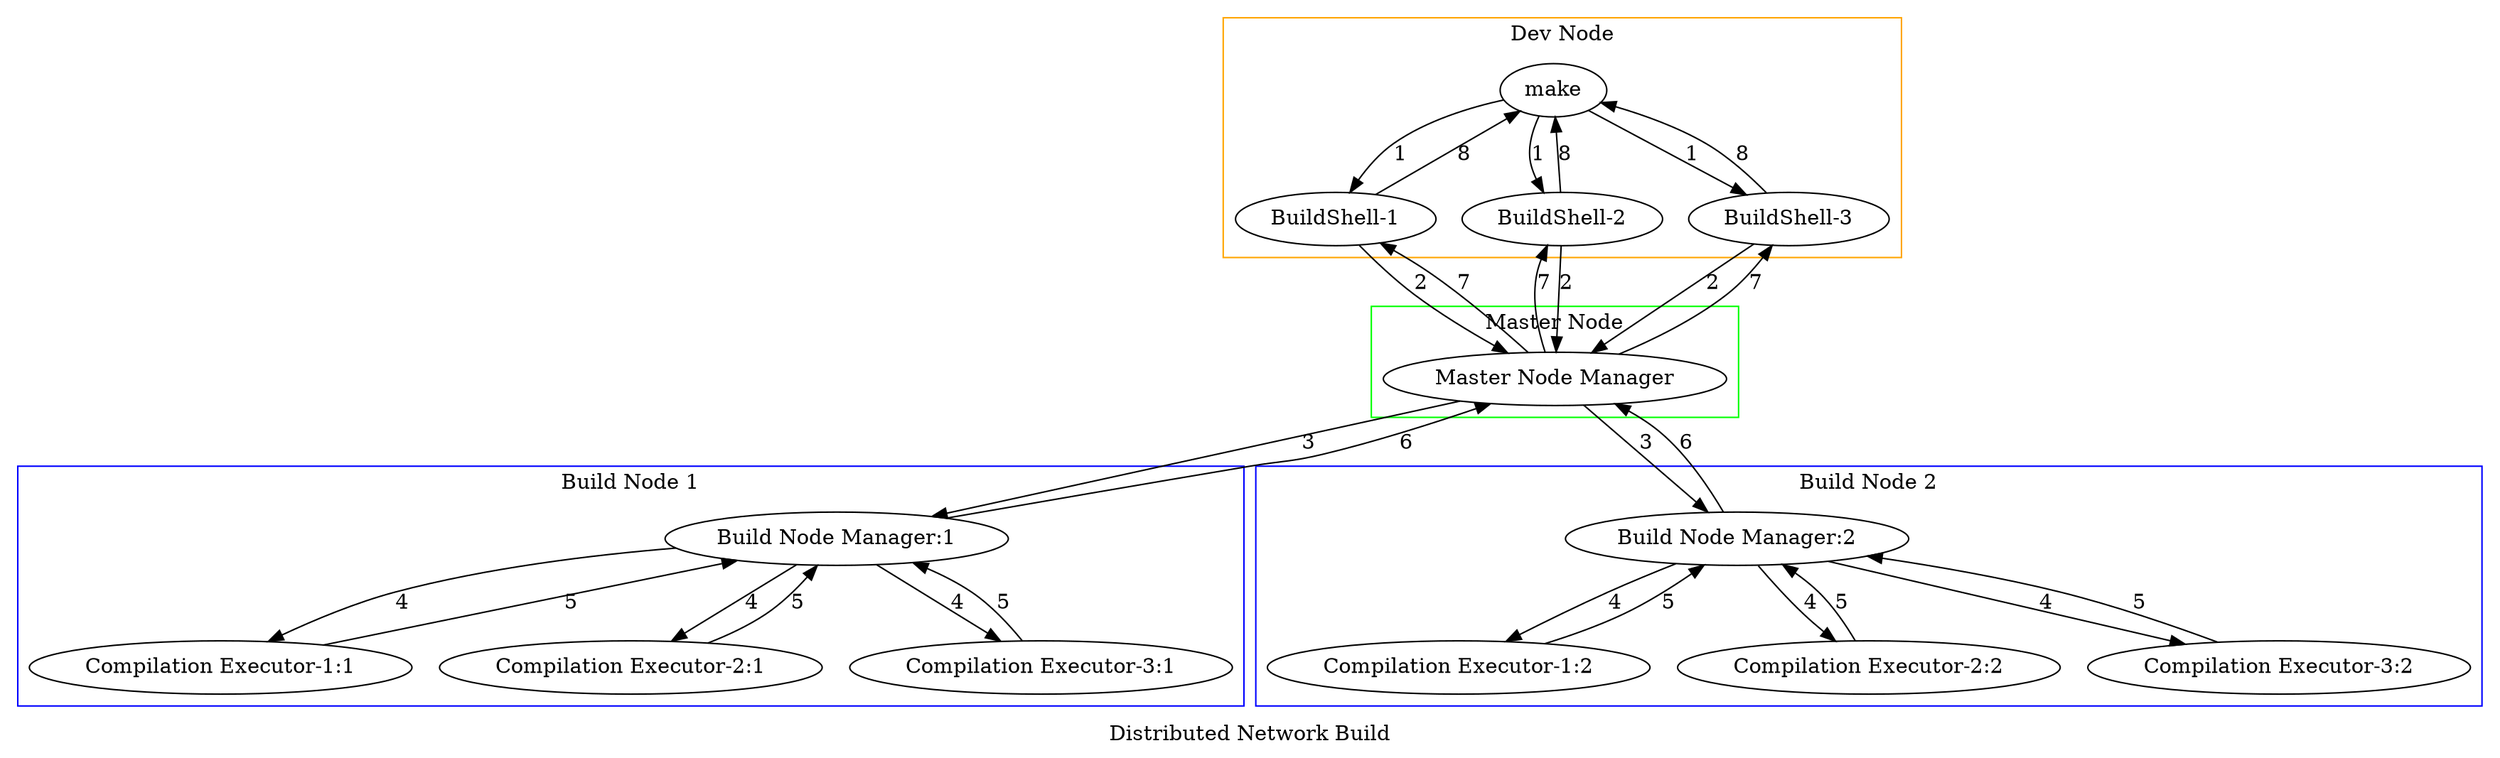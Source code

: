Digraph G {
   //size = "10,10"
   //dpi=600
   label = "Distributed Network Build"
   overlap=scale
   //clusterrank = local

   subgraph clusterDevNode {
      color = orange
      label = "Dev Node"

      "make"
      "BuildShell-1"
      "BuildShell-2"
      "BuildShell-3"
   }

   subgraph clusterMasterNode {
      color = green
      label = "Master Node"
      size = "2,2"

      "Master Node Manager"
   }

   subgraph clusterBuildNode1 {
      color = blue
      label = "Build Node 1"

      "Build Node Manager:1"
      "Compilation Executor-1:1"
      "Compilation Executor-2:1"
      "Compilation Executor-3:1"
   }

   subgraph clusterBuildNode2 {
      color = blue
      label = "Build Node 2"

      "Build Node Manager:2"
      "Compilation Executor-1:2"
      "Compilation Executor-2:2"
      "Compilation Executor-3:2"
   }

/*
   subgraph clusterBuildNode3 {
      color = blue
      label = "Build Node 3"

      "Build Node Manager:3"
      "Compilation Executor-1:3"
      "Compilation Executor-2:3"
      "Compilation Executor-3:3"
   }
*/

   "make" -> "BuildShell-1" [label=1]
   "make" -> "BuildShell-2" [label=1]
   "make" -> "BuildShell-3" [label=1]
   "BuildShell-1" -> "Master Node Manager" [label=2]
   "BuildShell-2" -> "Master Node Manager" [label=2]
   "BuildShell-3" -> "Master Node Manager" [label=2]
   "Master Node Manager" -> "Build Node Manager:1" [label=3]
   "Master Node Manager" -> "Build Node Manager:2" [label=3]
   //"Master Node Manager" -> "Build Node Manager:3" [label=3]
   "Build Node Manager:1" -> "Compilation Executor-1:1" [label=4]
   "Build Node Manager:1" -> "Compilation Executor-2:1" [label=4]
   "Build Node Manager:1" -> "Compilation Executor-3:1" [label=4]
   "Build Node Manager:2" -> "Compilation Executor-1:2" [label=4]
   "Build Node Manager:2" -> "Compilation Executor-2:2" [label=4]
   "Build Node Manager:2" -> "Compilation Executor-3:2" [label=4]
   //"Build Node Manager:3" -> "Compilation Executor-1:3" [label=4]
   //"Build Node Manager:3" -> "Compilation Executor-2:3" [label=4]
   //"Build Node Manager:3" -> "Compilation Executor-3:3" [label=4]
   "Compilation Executor-1:1" -> "Build Node Manager:1" [label=5]
   "Compilation Executor-2:1" -> "Build Node Manager:1" [label=5]
   "Compilation Executor-3:1" -> "Build Node Manager:1" [label=5]
   "Compilation Executor-1:2" -> "Build Node Manager:2" [label=5]
   "Compilation Executor-2:2" -> "Build Node Manager:2" [label=5]
   "Compilation Executor-3:2" -> "Build Node Manager:2" [label=5]
   //"Compilation Executor-1:3" -> "Build Node Manager:3" [label=5]
   //"Compilation Executor-2:3" -> "Build Node Manager:3" [label=5]
   //"Compilation Executor-3:3" -> "Build Node Manager:3" [label=5]
   "Build Node Manager:1" -> "Master Node Manager" [label=6]
   "Build Node Manager:2" -> "Master Node Manager" [label=6]
   //"Build Node Manager:3" -> "Master Node Manager" [label=6]
   "Master Node Manager" -> "BuildShell-1" [label=7]
   "Master Node Manager" -> "BuildShell-2" [label=7]
   "Master Node Manager" -> "BuildShell-3" [label=7]
   "BuildShell-1" -> "make" [label=8]
   "BuildShell-2" -> "make" [label=8]
   "BuildShell-3" -> "make" [label=8]
}
